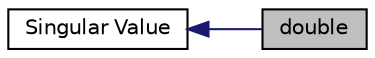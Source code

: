 digraph "double"
{
  edge [fontname="Helvetica",fontsize="10",labelfontname="Helvetica",labelfontsize="10"];
  node [fontname="Helvetica",fontsize="10",shape=record];
  rankdir=LR;
  Node0 [label="double",height=0.2,width=0.4,color="black", fillcolor="grey75", style="filled" fontcolor="black"];
  Node1 [label="Singular Value",height=0.2,width=0.4,color="black", fillcolor="white", style="filled",URL="$group__sing_g_e.html"];
  Node1->Node0 [shape=plaintext, color="midnightblue", dir="back", style="solid"];
}
